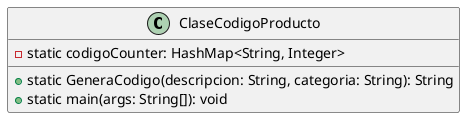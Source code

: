 @startuml

class ClaseCodigoProducto {
    - static codigoCounter: HashMap<String, Integer>
    + static GeneraCodigo(descripcion: String, categoria: String): String
    + static main(args: String[]): void
}

@enduml

